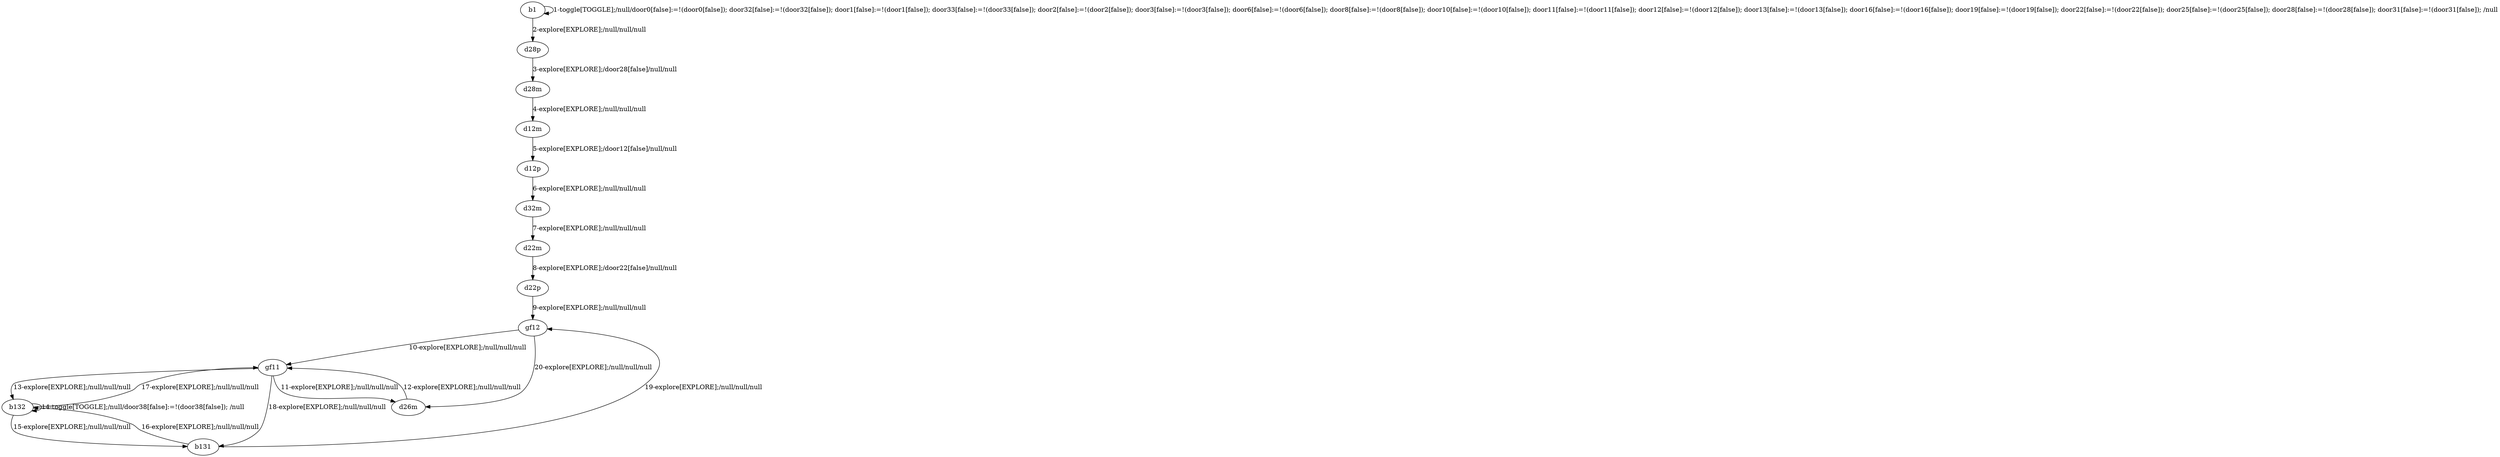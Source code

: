 # Total number of goals covered by this test: 5
# b132 --> b131
# b131 --> gf12
# gf11 --> b132
# gf12 --> gf11
# b131 --> b132

digraph g {
"b1" -> "b1" [label = "1-toggle[TOGGLE];/null/door0[false]:=!(door0[false]); door32[false]:=!(door32[false]); door1[false]:=!(door1[false]); door33[false]:=!(door33[false]); door2[false]:=!(door2[false]); door3[false]:=!(door3[false]); door6[false]:=!(door6[false]); door8[false]:=!(door8[false]); door10[false]:=!(door10[false]); door11[false]:=!(door11[false]); door12[false]:=!(door12[false]); door13[false]:=!(door13[false]); door16[false]:=!(door16[false]); door19[false]:=!(door19[false]); door22[false]:=!(door22[false]); door25[false]:=!(door25[false]); door28[false]:=!(door28[false]); door31[false]:=!(door31[false]); /null"];
"b1" -> "d28p" [label = "2-explore[EXPLORE];/null/null/null"];
"d28p" -> "d28m" [label = "3-explore[EXPLORE];/door28[false]/null/null"];
"d28m" -> "d12m" [label = "4-explore[EXPLORE];/null/null/null"];
"d12m" -> "d12p" [label = "5-explore[EXPLORE];/door12[false]/null/null"];
"d12p" -> "d32m" [label = "6-explore[EXPLORE];/null/null/null"];
"d32m" -> "d22m" [label = "7-explore[EXPLORE];/null/null/null"];
"d22m" -> "d22p" [label = "8-explore[EXPLORE];/door22[false]/null/null"];
"d22p" -> "gf12" [label = "9-explore[EXPLORE];/null/null/null"];
"gf12" -> "gf11" [label = "10-explore[EXPLORE];/null/null/null"];
"gf11" -> "d26m" [label = "11-explore[EXPLORE];/null/null/null"];
"d26m" -> "gf11" [label = "12-explore[EXPLORE];/null/null/null"];
"gf11" -> "b132" [label = "13-explore[EXPLORE];/null/null/null"];
"b132" -> "b132" [label = "14-toggle[TOGGLE];/null/door38[false]:=!(door38[false]); /null"];
"b132" -> "b131" [label = "15-explore[EXPLORE];/null/null/null"];
"b131" -> "b132" [label = "16-explore[EXPLORE];/null/null/null"];
"b132" -> "gf11" [label = "17-explore[EXPLORE];/null/null/null"];
"gf11" -> "b131" [label = "18-explore[EXPLORE];/null/null/null"];
"b131" -> "gf12" [label = "19-explore[EXPLORE];/null/null/null"];
"gf12" -> "d26m" [label = "20-explore[EXPLORE];/null/null/null"];
}
